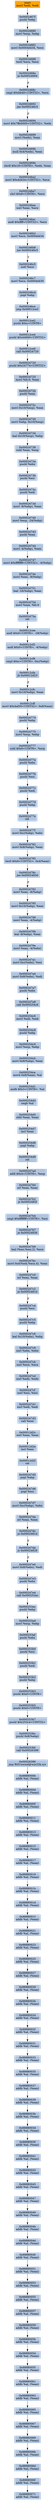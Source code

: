 digraph G {
node[shape=rectangle,style=filled,fillcolor=lightsteelblue,color=lightsteelblue]
bgcolor="transparent"
a0x0002467dmovl_edi_edi[label="start\nmovl %edi, %edi",color="lightgrey",fillcolor="orange"];
a0x0002467fpushl_ebp[label="0x0002467f\npushl %ebp"];
a0x00024680movl_esp_ebp[label="0x00024680\nmovl %esp, %ebp"];
a0x00024682movl_0x0004d434_ecx[label="0x00024682\nmovl 0x0004d434, %ecx"];
a0x00024688testl_ecx_ecx[label="0x00024688\ntestl %ecx, %ecx"];
a0x0002468aje_0x00024694[label="0x0002468a\nje 0x00024694"];
a0x0002468ccmpl_0xbb40UINT32_ecx[label="0x0002468c\ncmpl $0xbb40<UINT32>, %ecx"];
a0x00024692jne_0x000246c5[label="0x00024692\njne 0x000246c5"];
a0x00024694movl_0x7ffe0000UINT32_edx[label="0x00024694\nmovl $0x7ffe0000<UINT32>, %edx"];
a0x00024699movl_edx__eax[label="0x00024699\nmovl (%edx), %eax"];
a0x0002469bmull_0x4edx__eax[label="0x0002469b\nmull 0x4(%edx), %eax"];
a0x0002469eshrdl_0x18UINT8_edx_eax[label="0x0002469e\nshrdl $0x18<UINT8>, %edx, %eax"];
a0x000246a2movl_0x4d434UINT32_ecx[label="0x000246a2\nmovl $0x4d434<UINT32>, %ecx"];
a0x000246a7shrl_0x8UINT8_ecx[label="0x000246a7\nshrl $0x8<UINT8>, %ecx"];
a0x000246aaxorl_eax_ecx[label="0x000246aa\nxorl %eax, %ecx"];
a0x000246acandl_0xffffUINT32_ecx[label="0x000246ac\nandl $0xffff<UINT32>, %ecx"];
a0x000246b2movl_ecx_0x0004d434[label="0x000246b2\nmovl %ecx, 0x0004d434"];
a0x000246b8jne_0x000246c5[label="0x000246b8\njne 0x000246c5"];
a0x000246c5notl_ecx[label="0x000246c5\nnotl %ecx"];
a0x000246c7movl_ecx_0x0004d430[label="0x000246c7\nmovl %ecx, 0x0004d430"];
a0x000246cdpopl_ebp[label="0x000246cd\npopl %ebp"];
a0x000246cejmp_0x00012ce2[label="0x000246ce\njmp 0x00012ce2"];
a0x00012ce2pushl_0xcUINT8[label="0x00012ce2\npushl $0xc<UINT8>"];
a0x00012ce4pushl_0x44660UINT32[label="0x00012ce4\npushl $0x44660<UINT32>"];
a0x00012ce9call_0x00024720[label="0x00012ce9\ncall 0x00024720"];
a0x00024720pushl_0x24774UINT32[label="0x00024720\npushl $0x24774<UINT32>"];
a0x00024725movl_fs_0_eax[label="0x00024725\nmovl %fs:0, %eax"];
a0x0002472bpushl_eax[label="0x0002472b\npushl %eax"];
a0x0002472cmovl_0x10esp__eax[label="0x0002472c\nmovl 0x10(%esp), %eax"];
a0x00024730movl_ebp_0x10esp_[label="0x00024730\nmovl %ebp, 0x10(%esp)"];
a0x00024734leal_0x10esp__ebp[label="0x00024734\nleal 0x10(%esp), %ebp"];
a0x00024738subl_eax_esp[label="0x00024738\nsubl %eax, %esp"];
a0x0002473apushl_ebx[label="0x0002473a\npushl %ebx"];
a0x0002473bpushl_esi[label="0x0002473b\npushl %esi"];
a0x0002473cpushl_edi[label="0x0002473c\npushl %edi"];
a0x0002473dmovl__8ebp__eax[label="0x0002473d\nmovl -8(%ebp), %eax"];
a0x00024740movl_esp__24ebp_[label="0x00024740\nmovl %esp, -24(%ebp)"];
a0x00024743pushl_eax[label="0x00024743\npushl %eax"];
a0x00024744movl__4ebp__eax[label="0x00024744\nmovl -4(%ebp), %eax"];
a0x00024747movl_0xffffffffUINT32__4ebp_[label="0x00024747\nmovl $0xffffffff<UINT32>, -4(%ebp)"];
a0x0002474emovl_eax__8ebp_[label="0x0002474e\nmovl %eax, -8(%ebp)"];
a0x00024751leal__16ebp__eax[label="0x00024751\nleal -16(%ebp), %eax"];
a0x00024754movl_eax_fs_0[label="0x00024754\nmovl %eax, %fs:0"];
a0x0002475aret[label="0x0002475a\nret"];
a0x00012ceeandl_0x0UINT8__28ebp_[label="0x00012cee\nandl $0x0<UINT8>, -28(%ebp)"];
a0x00012cf2andl_0x0UINT8__4ebp_[label="0x00012cf2\nandl $0x0<UINT8>, -4(%ebp)"];
a0x00012cf6cmpl_0xcUINT8_0xcebp_[label="0x00012cf6\ncmpl $0xc<UINT8>, 0xc(%ebp)"];
a0x00012cfajb_0x00012d23[label="0x00012cfa\njb 0x00012d23"];
a0x00012cfcmovl_0x10ebp__eax[label="0x00012cfc\nmovl 0x10(%ebp), %eax"];
a0x00012cffmovl_0x4af30UINT32_0x8eax_[label="0x00012cff\nmovl $0x4af30<UINT32>, 0x8(%eax)"];
a0x00024774pushl_ebp[label="0x00024774\npushl %ebp"];
a0x00024775movl_esp_ebp[label="0x00024775\nmovl %esp, %ebp"];
a0x00024777subl_0x8UINT8_esp[label="0x00024777\nsubl $0x8<UINT8>, %esp"];
a0x0002477apushl_ebx[label="0x0002477a\npushl %ebx"];
a0x0002477bpushl_esi[label="0x0002477b\npushl %esi"];
a0x0002477cpushl_edi[label="0x0002477c\npushl %edi"];
a0x0002477dpushl_ebp[label="0x0002477d\npushl %ebp"];
a0x0002477ecld_[label="0x0002477e\ncld "];
a0x0002477fmovl_0xcebp__ebx[label="0x0002477f\nmovl 0xc(%ebp), %ebx"];
a0x00024782movl_0x8ebp__eax[label="0x00024782\nmovl 0x8(%ebp), %eax"];
a0x00024785testl_0x6UINT32_0x4eax_[label="0x00024785\ntestl $0x6<UINT32>, 0x4(%eax)"];
a0x0002478cjne_0x0002483d[label="0x0002478c\njne 0x0002483d"];
a0x00024792movl_eax__8ebp_[label="0x00024792\nmovl %eax, -8(%ebp)"];
a0x00024795movl_0x10ebp__eax[label="0x00024795\nmovl 0x10(%ebp), %eax"];
a0x00024798movl_eax__4ebp_[label="0x00024798\nmovl %eax, -4(%ebp)"];
a0x0002479bleal__8ebp__eax[label="0x0002479b\nleal -8(%ebp), %eax"];
a0x0002479emovl_eax__4ebx_[label="0x0002479e\nmovl %eax, -4(%ebx)"];
a0x000247a1movl_0xcebx__esi[label="0x000247a1\nmovl 0xc(%ebx), %esi"];
a0x000247a4movl_0x8ebx__edi[label="0x000247a4\nmovl 0x8(%ebx), %edi"];
a0x000247a7pushl_ebx[label="0x000247a7\npushl %ebx"];
a0x000247a8call_0x000254c6[label="0x000247a8\ncall 0x000254c6"];
a0x000254c6movl_edi_edi[label="0x000254c6\nmovl %edi, %edi"];
a0x000254c8pushl_ebp[label="0x000254c8\npushl %ebp"];
a0x000254c9movl_esp_ebp[label="0x000254c9\nmovl %esp, %ebp"];
a0x000254cbmovl_0x8ebp__eax[label="0x000254cb\nmovl 0x8(%ebp), %eax"];
a0x000254cemovb_0x8eax__al[label="0x000254ce\nmovb 0x8(%eax), %al"];
a0x000254d1andb_0x3UINT8_al[label="0x000254d1\nandb $0x3<UINT8>, %al"];
a0x000254d3negb_al[label="0x000254d3\nnegb %al"];
a0x000254d5sbbl_eax_eax[label="0x000254d5\nsbbl %eax, %eax"];
a0x000254d7incl_eax[label="0x000254d7\nincl %eax"];
a0x000254d8popl_ebp[label="0x000254d8\npopl %ebp"];
a0x000254d9ret[label="0x000254d9\nret"];
a0x000247adaddl_0x4UINT8_esp[label="0x000247ad\naddl $0x4<UINT8>, %esp"];
a0x000247b0orl_eax_eax[label="0x000247b0\norl %eax, %eax"];
a0x000247b2je_0x0002482f[label="0x000247b2\nje 0x0002482f"];
a0x000247b4cmpl_0xffffffffUINT8_esi[label="0x000247b4\ncmpl $0xffffffff<UINT8>, %esi"];
a0x000247b7je_0x00024836[label="0x000247b7\nje 0x00024836"];
a0x000247b9leal_esiesi2__ecx[label="0x000247b9\nleal (%esi,%esi,2), %ecx"];
a0x000247bcmovl_0x4ediecx4__eax[label="0x000247bc\nmovl 0x4(%edi,%ecx,4), %eax"];
a0x000247c0orl_eax_eax[label="0x000247c0\norl %eax, %eax"];
a0x000247c2je_0x0002481d[label="0x000247c2\nje 0x0002481d"];
a0x000247c4pushl_esi[label="0x000247c4\npushl %esi"];
a0x000247c5pushl_ebp[label="0x000247c5\npushl %ebp"];
a0x000247c6leal_0x10ebx__ebp[label="0x000247c6\nleal 0x10(%ebx), %ebp"];
a0x000247c9xorl_ebx_ebx[label="0x000247c9\nxorl %ebx, %ebx"];
a0x000247cbxorl_ecx_ecx[label="0x000247cb\nxorl %ecx, %ecx"];
a0x000247cdxorl_edx_edx[label="0x000247cd\nxorl %edx, %edx"];
a0x000247cfxorl_esi_esi[label="0x000247cf\nxorl %esi, %esi"];
a0x000247d1xorl_edi_edi[label="0x000247d1\nxorl %edi, %edi"];
a0x000247d3call_eax[label="0x000247d3\ncall %eax"];
a0x00012d2cxorl_eax_eax[label="0x00012d2c\nxorl %eax, %eax"];
a0x00012d2eincl_eax[label="0x00012d2e\nincl %eax"];
a0x00012d2fret[label="0x00012d2f\nret"];
a0x000247d5popl_ebp[label="0x000247d5\npopl %ebp"];
a0x000247d6popl_esi[label="0x000247d6\npopl %esi"];
a0x000247d7movl_0xcebp__ebx[label="0x000247d7\nmovl 0xc(%ebp), %ebx"];
a0x000247daorl_eax_eax[label="0x000247da\norl %eax, %eax"];
a0x000247dcje_0x0002481d[label="0x000247dc\nje 0x0002481d"];
a0x000247dejs_0x00024828[label="0x000247de\njs 0x00024828"];
a0x000247e0movl_0x8ebx__edi[label="0x000247e0\nmovl 0x8(%ebx), %edi"];
a0x000247e3pushl_ebx[label="0x000247e3\npushl %ebx"];
a0x000247e4call_0x000253ac[label="0x000247e4\ncall 0x000253ac"];
a0x000253acpushl_ebp[label="0x000253ac\npushl %ebp"];
a0x000253admovl_esp_ebp[label="0x000253ad\nmovl %esp, %ebp"];
a0x000253afpushl_ebx[label="0x000253af\npushl %ebx"];
a0x000253b0pushl_esi[label="0x000253b0\npushl %esi"];
a0x000253b1pushl_edi[label="0x000253b1\npushl %edi"];
a0x000253b2pushl_ebp[label="0x000253b2\npushl %ebp"];
a0x000253b3pushl_0x0UINT8[label="0x000253b3\npushl $0x0<UINT8>"];
a0x000253b5pushl_0x0UINT8[label="0x000253b5\npushl $0x0<UINT8>"];
a0x000253b7pushl_0x253c4UINT32[label="0x000253b7\npushl $0x253c4<UINT32>"];
a0x000253bcpushl_0x8ebp_[label="0x000253bc\npushl 0x8(%ebp)"];
a0x000253bfcall_0x00026396[label="0x000253bf\ncall 0x00026396"];
a0x00026396jmp_RtlUnwind_win32k_sys[label="0x00026396\njmp RtlUnwind@win32k.sys"];
a0x8888000baddb_al_eax_[label="0x8888000b\naddb %al, (%eax)"];
a0x8888000daddb_al_eax_[label="0x8888000d\naddb %al, (%eax)"];
a0x8888000faddb_al_eax_[label="0x8888000f\naddb %al, (%eax)"];
a0x88880011addb_al_eax_[label="0x88880011\naddb %al, (%eax)"];
a0x88880013addb_al_eax_[label="0x88880013\naddb %al, (%eax)"];
a0x88880015addb_al_eax_[label="0x88880015\naddb %al, (%eax)"];
a0x88880017addb_al_eax_[label="0x88880017\naddb %al, (%eax)"];
a0x88880019addb_al_eax_[label="0x88880019\naddb %al, (%eax)"];
a0x8888001baddb_al_eax_[label="0x8888001b\naddb %al, (%eax)"];
a0x8888001daddb_al_eax_[label="0x8888001d\naddb %al, (%eax)"];
a0x8888001faddb_al_eax_[label="0x8888001f\naddb %al, (%eax)"];
a0x88880021addb_al_eax_[label="0x88880021\naddb %al, (%eax)"];
a0x88880023addb_al_eax_[label="0x88880023\naddb %al, (%eax)"];
a0x88880025addb_al_eax_[label="0x88880025\naddb %al, (%eax)"];
a0x88880027addb_al_eax_[label="0x88880027\naddb %al, (%eax)"];
a0x88880029addb_al_eax_[label="0x88880029\naddb %al, (%eax)"];
a0x8888002baddb_al_eax_[label="0x8888002b\naddb %al, (%eax)"];
a0x8888002daddb_al_eax_[label="0x8888002d\naddb %al, (%eax)"];
a0x8888002faddb_al_eax_[label="0x8888002f\naddb %al, (%eax)"];
a0x88880031addb_al_eax_[label="0x88880031\naddb %al, (%eax)"];
a0x88880033addb_al_eax_[label="0x88880033\naddb %al, (%eax)"];
a0x88880035addb_al_eax_[label="0x88880035\naddb %al, (%eax)"];
a0x88880037addb_al_eax_[label="0x88880037\naddb %al, (%eax)"];
a0x88880039addb_al_eax_[label="0x88880039\naddb %al, (%eax)"];
a0x8888003baddb_al_eax_[label="0x8888003b\naddb %al, (%eax)"];
a0x8888003daddb_al_eax_[label="0x8888003d\naddb %al, (%eax)"];
a0x8888003faddb_al_eax_[label="0x8888003f\naddb %al, (%eax)"];
a0x88880041addb_al_eax_[label="0x88880041\naddb %al, (%eax)"];
a0x88880043addb_al_eax_[label="0x88880043\naddb %al, (%eax)"];
a0x88880045addb_al_eax_[label="0x88880045\naddb %al, (%eax)"];
a0x88880047addb_al_eax_[label="0x88880047\naddb %al, (%eax)"];
a0x88880049addb_al_eax_[label="0x88880049\naddb %al, (%eax)"];
a0x8888004baddb_al_eax_[label="0x8888004b\naddb %al, (%eax)"];
a0x8888004daddb_al_eax_[label="0x8888004d\naddb %al, (%eax)"];
a0x8888004faddb_al_eax_[label="0x8888004f\naddb %al, (%eax)"];
a0x88880051addb_al_eax_[label="0x88880051\naddb %al, (%eax)"];
a0x88880053addb_al_eax_[label="0x88880053\naddb %al, (%eax)"];
a0x88880055addb_al_eax_[label="0x88880055\naddb %al, (%eax)"];
a0x88880057addb_al_eax_[label="0x88880057\naddb %al, (%eax)"];
a0x88880059addb_al_eax_[label="0x88880059\naddb %al, (%eax)"];
a0x8888005baddb_al_eax_[label="0x8888005b\naddb %al, (%eax)"];
a0x8888005daddb_al_eax_[label="0x8888005d\naddb %al, (%eax)"];
a0x8888005faddb_al_eax_[label="0x8888005f\naddb %al, (%eax)"];
a0x88880061addb_al_eax_[label="0x88880061\naddb %al, (%eax)"];
a0x88880063addb_al_eax_[label="0x88880063\naddb %al, (%eax)"];
a0x88880065addb_al_eax_[label="0x88880065\naddb %al, (%eax)"];
a0x88880067addb_al_eax_[label="0x88880067\naddb %al, (%eax)"];
a0x88880069addb_al_eax_[label="0x88880069\naddb %al, (%eax)"];
a0x8888006baddb_al_eax_[label="0x8888006b\naddb %al, (%eax)"];
a0x8888006daddb_al_eax_[label="0x8888006d\naddb %al, (%eax)"];
a0x8888006faddb_al_eax_[label="0x8888006f\naddb %al, (%eax)"];
a0x88880071addb_al_eax_[label="0x88880071\naddb %al, (%eax)"];
a0x0002467dmovl_edi_edi -> a0x0002467fpushl_ebp [color="#000000"];
a0x0002467fpushl_ebp -> a0x00024680movl_esp_ebp [color="#000000"];
a0x00024680movl_esp_ebp -> a0x00024682movl_0x0004d434_ecx [color="#000000"];
a0x00024682movl_0x0004d434_ecx -> a0x00024688testl_ecx_ecx [color="#000000"];
a0x00024688testl_ecx_ecx -> a0x0002468aje_0x00024694 [color="#000000"];
a0x0002468aje_0x00024694 -> a0x0002468ccmpl_0xbb40UINT32_ecx [color="#000000",label="F"];
a0x0002468ccmpl_0xbb40UINT32_ecx -> a0x00024692jne_0x000246c5 [color="#000000"];
a0x00024692jne_0x000246c5 -> a0x00024694movl_0x7ffe0000UINT32_edx [color="#000000",label="F"];
a0x00024694movl_0x7ffe0000UINT32_edx -> a0x00024699movl_edx__eax [color="#000000"];
a0x00024699movl_edx__eax -> a0x0002469bmull_0x4edx__eax [color="#000000"];
a0x0002469bmull_0x4edx__eax -> a0x0002469eshrdl_0x18UINT8_edx_eax [color="#000000"];
a0x0002469eshrdl_0x18UINT8_edx_eax -> a0x000246a2movl_0x4d434UINT32_ecx [color="#000000"];
a0x000246a2movl_0x4d434UINT32_ecx -> a0x000246a7shrl_0x8UINT8_ecx [color="#000000"];
a0x000246a7shrl_0x8UINT8_ecx -> a0x000246aaxorl_eax_ecx [color="#000000"];
a0x000246aaxorl_eax_ecx -> a0x000246acandl_0xffffUINT32_ecx [color="#000000"];
a0x000246acandl_0xffffUINT32_ecx -> a0x000246b2movl_ecx_0x0004d434 [color="#000000"];
a0x000246b2movl_ecx_0x0004d434 -> a0x000246b8jne_0x000246c5 [color="#000000"];
a0x000246b8jne_0x000246c5 -> a0x000246c5notl_ecx [color="#000000",label="T"];
a0x000246c5notl_ecx -> a0x000246c7movl_ecx_0x0004d430 [color="#000000"];
a0x000246c7movl_ecx_0x0004d430 -> a0x000246cdpopl_ebp [color="#000000"];
a0x000246cdpopl_ebp -> a0x000246cejmp_0x00012ce2 [color="#000000"];
a0x000246cejmp_0x00012ce2 -> a0x00012ce2pushl_0xcUINT8 [color="#000000"];
a0x00012ce2pushl_0xcUINT8 -> a0x00012ce4pushl_0x44660UINT32 [color="#000000"];
a0x00012ce4pushl_0x44660UINT32 -> a0x00012ce9call_0x00024720 [color="#000000"];
a0x00012ce9call_0x00024720 -> a0x00024720pushl_0x24774UINT32 [color="#000000"];
a0x00024720pushl_0x24774UINT32 -> a0x00024725movl_fs_0_eax [color="#000000"];
a0x00024725movl_fs_0_eax -> a0x0002472bpushl_eax [color="#000000"];
a0x0002472bpushl_eax -> a0x0002472cmovl_0x10esp__eax [color="#000000"];
a0x0002472cmovl_0x10esp__eax -> a0x00024730movl_ebp_0x10esp_ [color="#000000"];
a0x00024730movl_ebp_0x10esp_ -> a0x00024734leal_0x10esp__ebp [color="#000000"];
a0x00024734leal_0x10esp__ebp -> a0x00024738subl_eax_esp [color="#000000"];
a0x00024738subl_eax_esp -> a0x0002473apushl_ebx [color="#000000"];
a0x0002473apushl_ebx -> a0x0002473bpushl_esi [color="#000000"];
a0x0002473bpushl_esi -> a0x0002473cpushl_edi [color="#000000"];
a0x0002473cpushl_edi -> a0x0002473dmovl__8ebp__eax [color="#000000"];
a0x0002473dmovl__8ebp__eax -> a0x00024740movl_esp__24ebp_ [color="#000000"];
a0x00024740movl_esp__24ebp_ -> a0x00024743pushl_eax [color="#000000"];
a0x00024743pushl_eax -> a0x00024744movl__4ebp__eax [color="#000000"];
a0x00024744movl__4ebp__eax -> a0x00024747movl_0xffffffffUINT32__4ebp_ [color="#000000"];
a0x00024747movl_0xffffffffUINT32__4ebp_ -> a0x0002474emovl_eax__8ebp_ [color="#000000"];
a0x0002474emovl_eax__8ebp_ -> a0x00024751leal__16ebp__eax [color="#000000"];
a0x00024751leal__16ebp__eax -> a0x00024754movl_eax_fs_0 [color="#000000"];
a0x00024754movl_eax_fs_0 -> a0x0002475aret [color="#000000"];
a0x0002475aret -> a0x00012ceeandl_0x0UINT8__28ebp_ [color="#000000"];
a0x00012ceeandl_0x0UINT8__28ebp_ -> a0x00012cf2andl_0x0UINT8__4ebp_ [color="#000000"];
a0x00012cf2andl_0x0UINT8__4ebp_ -> a0x00012cf6cmpl_0xcUINT8_0xcebp_ [color="#000000"];
a0x00012cf6cmpl_0xcUINT8_0xcebp_ -> a0x00012cfajb_0x00012d23 [color="#000000"];
a0x00012cfajb_0x00012d23 -> a0x00012cfcmovl_0x10ebp__eax [color="#000000",label="F"];
a0x00012cfcmovl_0x10ebp__eax -> a0x00012cffmovl_0x4af30UINT32_0x8eax_ [color="#000000"];
a0x00012cffmovl_0x4af30UINT32_0x8eax_ -> a0x00024774pushl_ebp [color="#000000"];
a0x00024774pushl_ebp -> a0x00024775movl_esp_ebp [color="#000000"];
a0x00024775movl_esp_ebp -> a0x00024777subl_0x8UINT8_esp [color="#000000"];
a0x00024777subl_0x8UINT8_esp -> a0x0002477apushl_ebx [color="#000000"];
a0x0002477apushl_ebx -> a0x0002477bpushl_esi [color="#000000"];
a0x0002477bpushl_esi -> a0x0002477cpushl_edi [color="#000000"];
a0x0002477cpushl_edi -> a0x0002477dpushl_ebp [color="#000000"];
a0x0002477dpushl_ebp -> a0x0002477ecld_ [color="#000000"];
a0x0002477ecld_ -> a0x0002477fmovl_0xcebp__ebx [color="#000000"];
a0x0002477fmovl_0xcebp__ebx -> a0x00024782movl_0x8ebp__eax [color="#000000"];
a0x00024782movl_0x8ebp__eax -> a0x00024785testl_0x6UINT32_0x4eax_ [color="#000000"];
a0x00024785testl_0x6UINT32_0x4eax_ -> a0x0002478cjne_0x0002483d [color="#000000"];
a0x0002478cjne_0x0002483d -> a0x00024792movl_eax__8ebp_ [color="#000000",label="F"];
a0x00024792movl_eax__8ebp_ -> a0x00024795movl_0x10ebp__eax [color="#000000"];
a0x00024795movl_0x10ebp__eax -> a0x00024798movl_eax__4ebp_ [color="#000000"];
a0x00024798movl_eax__4ebp_ -> a0x0002479bleal__8ebp__eax [color="#000000"];
a0x0002479bleal__8ebp__eax -> a0x0002479emovl_eax__4ebx_ [color="#000000"];
a0x0002479emovl_eax__4ebx_ -> a0x000247a1movl_0xcebx__esi [color="#000000"];
a0x000247a1movl_0xcebx__esi -> a0x000247a4movl_0x8ebx__edi [color="#000000"];
a0x000247a4movl_0x8ebx__edi -> a0x000247a7pushl_ebx [color="#000000"];
a0x000247a7pushl_ebx -> a0x000247a8call_0x000254c6 [color="#000000"];
a0x000247a8call_0x000254c6 -> a0x000254c6movl_edi_edi [color="#000000"];
a0x000254c6movl_edi_edi -> a0x000254c8pushl_ebp [color="#000000"];
a0x000254c8pushl_ebp -> a0x000254c9movl_esp_ebp [color="#000000"];
a0x000254c9movl_esp_ebp -> a0x000254cbmovl_0x8ebp__eax [color="#000000"];
a0x000254cbmovl_0x8ebp__eax -> a0x000254cemovb_0x8eax__al [color="#000000"];
a0x000254cemovb_0x8eax__al -> a0x000254d1andb_0x3UINT8_al [color="#000000"];
a0x000254d1andb_0x3UINT8_al -> a0x000254d3negb_al [color="#000000"];
a0x000254d3negb_al -> a0x000254d5sbbl_eax_eax [color="#000000"];
a0x000254d5sbbl_eax_eax -> a0x000254d7incl_eax [color="#000000"];
a0x000254d7incl_eax -> a0x000254d8popl_ebp [color="#000000"];
a0x000254d8popl_ebp -> a0x000254d9ret [color="#000000"];
a0x000254d9ret -> a0x000247adaddl_0x4UINT8_esp [color="#000000"];
a0x000247adaddl_0x4UINT8_esp -> a0x000247b0orl_eax_eax [color="#000000"];
a0x000247b0orl_eax_eax -> a0x000247b2je_0x0002482f [color="#000000"];
a0x000247b2je_0x0002482f -> a0x000247b4cmpl_0xffffffffUINT8_esi [color="#000000",label="F"];
a0x000247b4cmpl_0xffffffffUINT8_esi -> a0x000247b7je_0x00024836 [color="#000000"];
a0x000247b7je_0x00024836 -> a0x000247b9leal_esiesi2__ecx [color="#000000",label="F"];
a0x000247b9leal_esiesi2__ecx -> a0x000247bcmovl_0x4ediecx4__eax [color="#000000"];
a0x000247bcmovl_0x4ediecx4__eax -> a0x000247c0orl_eax_eax [color="#000000"];
a0x000247c0orl_eax_eax -> a0x000247c2je_0x0002481d [color="#000000"];
a0x000247c2je_0x0002481d -> a0x000247c4pushl_esi [color="#000000",label="F"];
a0x000247c4pushl_esi -> a0x000247c5pushl_ebp [color="#000000"];
a0x000247c5pushl_ebp -> a0x000247c6leal_0x10ebx__ebp [color="#000000"];
a0x000247c6leal_0x10ebx__ebp -> a0x000247c9xorl_ebx_ebx [color="#000000"];
a0x000247c9xorl_ebx_ebx -> a0x000247cbxorl_ecx_ecx [color="#000000"];
a0x000247cbxorl_ecx_ecx -> a0x000247cdxorl_edx_edx [color="#000000"];
a0x000247cdxorl_edx_edx -> a0x000247cfxorl_esi_esi [color="#000000"];
a0x000247cfxorl_esi_esi -> a0x000247d1xorl_edi_edi [color="#000000"];
a0x000247d1xorl_edi_edi -> a0x000247d3call_eax [color="#000000"];
a0x000247d3call_eax -> a0x00012d2cxorl_eax_eax [color="#000000"];
a0x00012d2cxorl_eax_eax -> a0x00012d2eincl_eax [color="#000000"];
a0x00012d2eincl_eax -> a0x00012d2fret [color="#000000"];
a0x00012d2fret -> a0x000247d5popl_ebp [color="#000000"];
a0x000247d5popl_ebp -> a0x000247d6popl_esi [color="#000000"];
a0x000247d6popl_esi -> a0x000247d7movl_0xcebp__ebx [color="#000000"];
a0x000247d7movl_0xcebp__ebx -> a0x000247daorl_eax_eax [color="#000000"];
a0x000247daorl_eax_eax -> a0x000247dcje_0x0002481d [color="#000000"];
a0x000247dcje_0x0002481d -> a0x000247dejs_0x00024828 [color="#000000",label="F"];
a0x000247dejs_0x00024828 -> a0x000247e0movl_0x8ebx__edi [color="#000000",label="F"];
a0x000247e0movl_0x8ebx__edi -> a0x000247e3pushl_ebx [color="#000000"];
a0x000247e3pushl_ebx -> a0x000247e4call_0x000253ac [color="#000000"];
a0x000247e4call_0x000253ac -> a0x000253acpushl_ebp [color="#000000"];
a0x000253acpushl_ebp -> a0x000253admovl_esp_ebp [color="#000000"];
a0x000253admovl_esp_ebp -> a0x000253afpushl_ebx [color="#000000"];
a0x000253afpushl_ebx -> a0x000253b0pushl_esi [color="#000000"];
a0x000253b0pushl_esi -> a0x000253b1pushl_edi [color="#000000"];
a0x000253b1pushl_edi -> a0x000253b2pushl_ebp [color="#000000"];
a0x000253b2pushl_ebp -> a0x000253b3pushl_0x0UINT8 [color="#000000"];
a0x000253b3pushl_0x0UINT8 -> a0x000253b5pushl_0x0UINT8 [color="#000000"];
a0x000253b5pushl_0x0UINT8 -> a0x000253b7pushl_0x253c4UINT32 [color="#000000"];
a0x000253b7pushl_0x253c4UINT32 -> a0x000253bcpushl_0x8ebp_ [color="#000000"];
a0x000253bcpushl_0x8ebp_ -> a0x000253bfcall_0x00026396 [color="#000000"];
a0x000253bfcall_0x00026396 -> a0x00026396jmp_RtlUnwind_win32k_sys [color="#000000"];
a0x00026396jmp_RtlUnwind_win32k_sys -> a0x8888000baddb_al_eax_ [color="#000000"];
a0x8888000baddb_al_eax_ -> a0x8888000daddb_al_eax_ [color="#000000"];
a0x8888000daddb_al_eax_ -> a0x8888000faddb_al_eax_ [color="#000000"];
a0x8888000faddb_al_eax_ -> a0x88880011addb_al_eax_ [color="#000000"];
a0x88880011addb_al_eax_ -> a0x88880013addb_al_eax_ [color="#000000"];
a0x88880013addb_al_eax_ -> a0x88880015addb_al_eax_ [color="#000000"];
a0x88880015addb_al_eax_ -> a0x88880017addb_al_eax_ [color="#000000"];
a0x88880017addb_al_eax_ -> a0x88880019addb_al_eax_ [color="#000000"];
a0x88880019addb_al_eax_ -> a0x8888001baddb_al_eax_ [color="#000000"];
a0x8888001baddb_al_eax_ -> a0x8888001daddb_al_eax_ [color="#000000"];
a0x8888001daddb_al_eax_ -> a0x8888001faddb_al_eax_ [color="#000000"];
a0x8888001faddb_al_eax_ -> a0x88880021addb_al_eax_ [color="#000000"];
a0x88880021addb_al_eax_ -> a0x88880023addb_al_eax_ [color="#000000"];
a0x88880023addb_al_eax_ -> a0x88880025addb_al_eax_ [color="#000000"];
a0x88880025addb_al_eax_ -> a0x88880027addb_al_eax_ [color="#000000"];
a0x88880027addb_al_eax_ -> a0x88880029addb_al_eax_ [color="#000000"];
a0x88880029addb_al_eax_ -> a0x8888002baddb_al_eax_ [color="#000000"];
a0x8888002baddb_al_eax_ -> a0x8888002daddb_al_eax_ [color="#000000"];
a0x8888002daddb_al_eax_ -> a0x8888002faddb_al_eax_ [color="#000000"];
a0x8888002faddb_al_eax_ -> a0x88880031addb_al_eax_ [color="#000000"];
a0x88880031addb_al_eax_ -> a0x88880033addb_al_eax_ [color="#000000"];
a0x88880033addb_al_eax_ -> a0x88880035addb_al_eax_ [color="#000000"];
a0x88880035addb_al_eax_ -> a0x88880037addb_al_eax_ [color="#000000"];
a0x88880037addb_al_eax_ -> a0x88880039addb_al_eax_ [color="#000000"];
a0x88880039addb_al_eax_ -> a0x8888003baddb_al_eax_ [color="#000000"];
a0x8888003baddb_al_eax_ -> a0x8888003daddb_al_eax_ [color="#000000"];
a0x8888003daddb_al_eax_ -> a0x8888003faddb_al_eax_ [color="#000000"];
a0x8888003faddb_al_eax_ -> a0x88880041addb_al_eax_ [color="#000000"];
a0x88880041addb_al_eax_ -> a0x88880043addb_al_eax_ [color="#000000"];
a0x88880043addb_al_eax_ -> a0x88880045addb_al_eax_ [color="#000000"];
a0x88880045addb_al_eax_ -> a0x88880047addb_al_eax_ [color="#000000"];
a0x88880047addb_al_eax_ -> a0x88880049addb_al_eax_ [color="#000000"];
a0x88880049addb_al_eax_ -> a0x8888004baddb_al_eax_ [color="#000000"];
a0x8888004baddb_al_eax_ -> a0x8888004daddb_al_eax_ [color="#000000"];
a0x8888004daddb_al_eax_ -> a0x8888004faddb_al_eax_ [color="#000000"];
a0x8888004faddb_al_eax_ -> a0x88880051addb_al_eax_ [color="#000000"];
a0x88880051addb_al_eax_ -> a0x88880053addb_al_eax_ [color="#000000"];
a0x88880053addb_al_eax_ -> a0x88880055addb_al_eax_ [color="#000000"];
a0x88880055addb_al_eax_ -> a0x88880057addb_al_eax_ [color="#000000"];
a0x88880057addb_al_eax_ -> a0x88880059addb_al_eax_ [color="#000000"];
a0x88880059addb_al_eax_ -> a0x8888005baddb_al_eax_ [color="#000000"];
a0x8888005baddb_al_eax_ -> a0x8888005daddb_al_eax_ [color="#000000"];
a0x8888005daddb_al_eax_ -> a0x8888005faddb_al_eax_ [color="#000000"];
a0x8888005faddb_al_eax_ -> a0x88880061addb_al_eax_ [color="#000000"];
a0x88880061addb_al_eax_ -> a0x88880063addb_al_eax_ [color="#000000"];
a0x88880063addb_al_eax_ -> a0x88880065addb_al_eax_ [color="#000000"];
a0x88880065addb_al_eax_ -> a0x88880067addb_al_eax_ [color="#000000"];
a0x88880067addb_al_eax_ -> a0x88880069addb_al_eax_ [color="#000000"];
a0x88880069addb_al_eax_ -> a0x8888006baddb_al_eax_ [color="#000000"];
a0x8888006baddb_al_eax_ -> a0x8888006daddb_al_eax_ [color="#000000"];
a0x8888006daddb_al_eax_ -> a0x8888006faddb_al_eax_ [color="#000000"];
a0x8888006faddb_al_eax_ -> a0x88880071addb_al_eax_ [color="#000000"];
}
